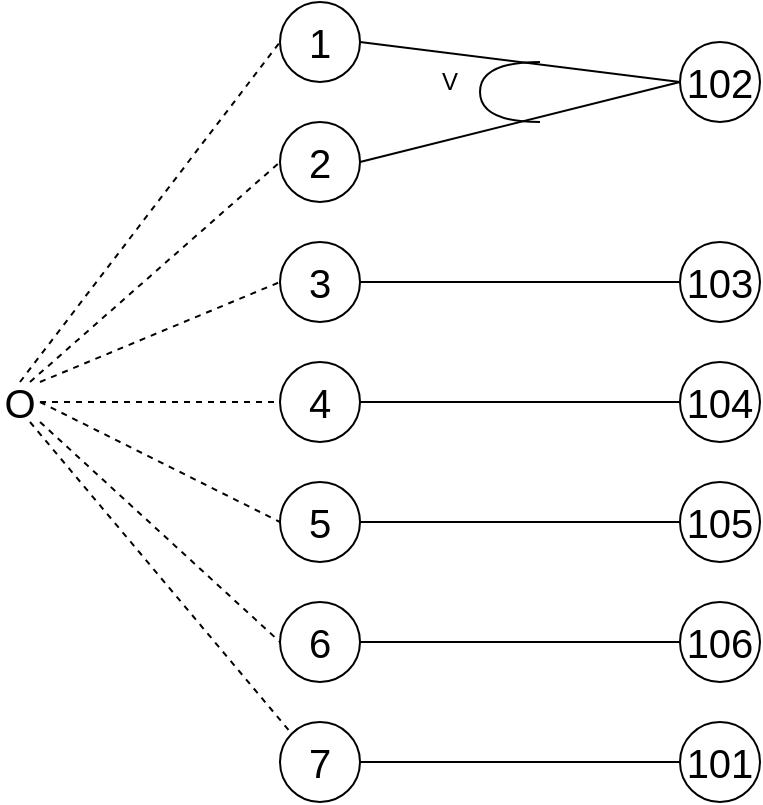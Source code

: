 <mxfile version="12.9.11" type="device"><diagram name="Page-1" id="b5b7bab2-c9e2-2cf4-8b2a-24fd1a2a6d21"><mxGraphModel dx="1221" dy="649" grid="1" gridSize="10" guides="1" tooltips="1" connect="1" arrows="1" fold="1" page="1" pageScale="1" pageWidth="827" pageHeight="1169" background="#ffffff" math="0" shadow="0"><root><mxCell id="0"/><mxCell id="1" parent="0"/><mxCell id="b7RJh0Z-o-Su435gZNay-32" style="edgeStyle=orthogonalEdgeStyle;rounded=0;orthogonalLoop=1;jettySize=auto;html=1;exitX=0.5;exitY=1;exitDx=0;exitDy=0;entryX=0;entryY=0.5;entryDx=0;entryDy=0;" parent="1" edge="1"><mxGeometry relative="1" as="geometry"><mxPoint x="280" y="215" as="targetPoint"/></mxGeometry></mxCell><mxCell id="W02K9ZMuAFyUhxlxWbDV-20" style="edgeStyle=none;rounded=0;orthogonalLoop=1;jettySize=auto;html=1;exitX=1;exitY=0.5;exitDx=0;exitDy=0;entryX=0;entryY=0.5;entryDx=0;entryDy=0;endArrow=none;endFill=0;" edge="1" parent="1" source="b7RJh0Z-o-Su435gZNay-145" target="W02K9ZMuAFyUhxlxWbDV-15"><mxGeometry relative="1" as="geometry"/></mxCell><mxCell id="b7RJh0Z-o-Su435gZNay-145" value="3" style="ellipse;whiteSpace=wrap;html=1;aspect=fixed;fontSize=20;" parent="1" vertex="1"><mxGeometry x="280" y="560" width="40" height="40" as="geometry"/></mxCell><mxCell id="W02K9ZMuAFyUhxlxWbDV-21" style="edgeStyle=none;rounded=0;orthogonalLoop=1;jettySize=auto;html=1;exitX=1;exitY=0.5;exitDx=0;exitDy=0;entryX=0;entryY=0.5;entryDx=0;entryDy=0;endArrow=none;endFill=0;" edge="1" parent="1" source="b7RJh0Z-o-Su435gZNay-146" target="W02K9ZMuAFyUhxlxWbDV-18"><mxGeometry relative="1" as="geometry"/></mxCell><mxCell id="b7RJh0Z-o-Su435gZNay-146" value="4" style="ellipse;whiteSpace=wrap;html=1;aspect=fixed;fontSize=20;" parent="1" vertex="1"><mxGeometry x="280" y="620" width="40" height="40" as="geometry"/></mxCell><mxCell id="W02K9ZMuAFyUhxlxWbDV-23" style="edgeStyle=none;rounded=0;orthogonalLoop=1;jettySize=auto;html=1;exitX=1;exitY=0.5;exitDx=0;exitDy=0;entryX=0;entryY=0.5;entryDx=0;entryDy=0;endArrow=none;endFill=0;" edge="1" parent="1" source="b7RJh0Z-o-Su435gZNay-147" target="W02K9ZMuAFyUhxlxWbDV-16"><mxGeometry relative="1" as="geometry"/></mxCell><mxCell id="b7RJh0Z-o-Su435gZNay-147" value="6" style="ellipse;whiteSpace=wrap;html=1;aspect=fixed;fontSize=20;" parent="1" vertex="1"><mxGeometry x="280" y="740" width="40" height="40" as="geometry"/></mxCell><mxCell id="W02K9ZMuAFyUhxlxWbDV-22" style="edgeStyle=none;rounded=0;orthogonalLoop=1;jettySize=auto;html=1;exitX=1;exitY=0.5;exitDx=0;exitDy=0;entryX=0;entryY=0.5;entryDx=0;entryDy=0;endArrow=none;endFill=0;" edge="1" parent="1" source="b7RJh0Z-o-Su435gZNay-148" target="W02K9ZMuAFyUhxlxWbDV-17"><mxGeometry relative="1" as="geometry"/></mxCell><mxCell id="b7RJh0Z-o-Su435gZNay-148" value="5" style="ellipse;whiteSpace=wrap;html=1;aspect=fixed;fontSize=20;" parent="1" vertex="1"><mxGeometry x="280" y="680" width="40" height="40" as="geometry"/></mxCell><mxCell id="b7RJh0Z-o-Su435gZNay-150" style="rounded=0;orthogonalLoop=1;jettySize=auto;html=1;exitX=1;exitY=0;exitDx=0;exitDy=0;entryX=0;entryY=0.5;entryDx=0;entryDy=0;fontSize=20;dashed=1;endArrow=none;endFill=0;" parent="1" source="b7RJh0Z-o-Su435gZNay-149" target="b7RJh0Z-o-Su435gZNay-145" edge="1"><mxGeometry relative="1" as="geometry"/></mxCell><mxCell id="b7RJh0Z-o-Su435gZNay-151" style="edgeStyle=none;rounded=0;orthogonalLoop=1;jettySize=auto;html=1;exitX=1;exitY=0.5;exitDx=0;exitDy=0;entryX=0;entryY=0.5;entryDx=0;entryDy=0;dashed=1;fontSize=20;endArrow=none;endFill=0;" parent="1" source="b7RJh0Z-o-Su435gZNay-149" target="b7RJh0Z-o-Su435gZNay-146" edge="1"><mxGeometry relative="1" as="geometry"/></mxCell><mxCell id="b7RJh0Z-o-Su435gZNay-152" style="edgeStyle=none;rounded=0;orthogonalLoop=1;jettySize=auto;html=1;exitX=1;exitY=0.5;exitDx=0;exitDy=0;entryX=0;entryY=0.5;entryDx=0;entryDy=0;dashed=1;endArrow=none;endFill=0;fontSize=20;" parent="1" source="b7RJh0Z-o-Su435gZNay-149" target="b7RJh0Z-o-Su435gZNay-148" edge="1"><mxGeometry relative="1" as="geometry"/></mxCell><mxCell id="b7RJh0Z-o-Su435gZNay-153" style="edgeStyle=none;rounded=0;orthogonalLoop=1;jettySize=auto;html=1;exitX=1;exitY=1;exitDx=0;exitDy=0;entryX=0;entryY=0.5;entryDx=0;entryDy=0;dashed=1;endArrow=none;endFill=0;fontSize=20;" parent="1" source="b7RJh0Z-o-Su435gZNay-149" target="b7RJh0Z-o-Su435gZNay-147" edge="1"><mxGeometry relative="1" as="geometry"/></mxCell><mxCell id="W02K9ZMuAFyUhxlxWbDV-2" style="rounded=0;orthogonalLoop=1;jettySize=auto;html=1;exitX=0.75;exitY=1;exitDx=0;exitDy=0;entryX=0;entryY=0;entryDx=0;entryDy=0;dashed=1;endArrow=none;endFill=0;" edge="1" parent="1" source="b7RJh0Z-o-Su435gZNay-149" target="W02K9ZMuAFyUhxlxWbDV-1"><mxGeometry relative="1" as="geometry"/></mxCell><mxCell id="W02K9ZMuAFyUhxlxWbDV-6" style="edgeStyle=none;rounded=0;orthogonalLoop=1;jettySize=auto;html=1;exitX=0.75;exitY=0;exitDx=0;exitDy=0;entryX=0;entryY=0.5;entryDx=0;entryDy=0;dashed=1;endArrow=none;endFill=0;" edge="1" parent="1" source="b7RJh0Z-o-Su435gZNay-149" target="W02K9ZMuAFyUhxlxWbDV-3"><mxGeometry relative="1" as="geometry"/></mxCell><mxCell id="W02K9ZMuAFyUhxlxWbDV-7" style="edgeStyle=none;rounded=0;orthogonalLoop=1;jettySize=auto;html=1;exitX=0.5;exitY=0;exitDx=0;exitDy=0;entryX=0;entryY=0.5;entryDx=0;entryDy=0;dashed=1;endArrow=none;endFill=0;" edge="1" parent="1" source="b7RJh0Z-o-Su435gZNay-149" target="W02K9ZMuAFyUhxlxWbDV-4"><mxGeometry relative="1" as="geometry"/></mxCell><mxCell id="b7RJh0Z-o-Su435gZNay-149" value="О" style="text;html=1;strokeColor=none;fillColor=none;align=center;verticalAlign=middle;whiteSpace=wrap;rounded=0;fontSize=20;" parent="1" vertex="1"><mxGeometry x="140" y="630" width="20" height="20" as="geometry"/></mxCell><mxCell id="b7RJh0Z-o-Su435gZNay-154" value="101" style="ellipse;whiteSpace=wrap;html=1;aspect=fixed;fontSize=20;" parent="1" vertex="1"><mxGeometry x="480" y="800" width="40" height="40" as="geometry"/></mxCell><mxCell id="b7RJh0Z-o-Su435gZNay-155" value="102" style="ellipse;whiteSpace=wrap;html=1;aspect=fixed;fontSize=20;" parent="1" vertex="1"><mxGeometry x="480" y="460" width="40" height="40" as="geometry"/></mxCell><mxCell id="W02K9ZMuAFyUhxlxWbDV-14" style="edgeStyle=none;rounded=0;orthogonalLoop=1;jettySize=auto;html=1;exitX=1;exitY=0.5;exitDx=0;exitDy=0;endArrow=none;endFill=0;" edge="1" parent="1" source="W02K9ZMuAFyUhxlxWbDV-1" target="b7RJh0Z-o-Su435gZNay-154"><mxGeometry relative="1" as="geometry"/></mxCell><mxCell id="W02K9ZMuAFyUhxlxWbDV-1" value="7" style="ellipse;whiteSpace=wrap;html=1;aspect=fixed;fontSize=20;" vertex="1" parent="1"><mxGeometry x="280" y="800" width="40" height="40" as="geometry"/></mxCell><mxCell id="W02K9ZMuAFyUhxlxWbDV-10" style="edgeStyle=none;rounded=0;orthogonalLoop=1;jettySize=auto;html=1;exitX=1;exitY=0.5;exitDx=0;exitDy=0;endArrow=none;endFill=0;entryX=0;entryY=0.5;entryDx=0;entryDy=0;" edge="1" parent="1" source="W02K9ZMuAFyUhxlxWbDV-3" target="b7RJh0Z-o-Su435gZNay-155"><mxGeometry relative="1" as="geometry"><mxPoint x="480" y="480" as="targetPoint"/></mxGeometry></mxCell><mxCell id="W02K9ZMuAFyUhxlxWbDV-3" value="2" style="ellipse;whiteSpace=wrap;html=1;aspect=fixed;fontSize=20;" vertex="1" parent="1"><mxGeometry x="280" y="500" width="40" height="40" as="geometry"/></mxCell><mxCell id="W02K9ZMuAFyUhxlxWbDV-9" style="edgeStyle=none;rounded=0;orthogonalLoop=1;jettySize=auto;html=1;exitX=1;exitY=0.5;exitDx=0;exitDy=0;entryX=0;entryY=0.5;entryDx=0;entryDy=0;endArrow=none;endFill=0;" edge="1" parent="1" source="W02K9ZMuAFyUhxlxWbDV-4" target="b7RJh0Z-o-Su435gZNay-155"><mxGeometry relative="1" as="geometry"/></mxCell><mxCell id="W02K9ZMuAFyUhxlxWbDV-4" value="1" style="ellipse;whiteSpace=wrap;html=1;aspect=fixed;fontSize=20;" vertex="1" parent="1"><mxGeometry x="280" y="440" width="40" height="40" as="geometry"/></mxCell><mxCell id="W02K9ZMuAFyUhxlxWbDV-11" value="" style="curved=1;endArrow=none;html=1;endFill=0;" edge="1" parent="1"><mxGeometry width="50" height="50" relative="1" as="geometry"><mxPoint x="410" y="500" as="sourcePoint"/><mxPoint x="410" y="470" as="targetPoint"/><Array as="points"><mxPoint x="380" y="500"/><mxPoint x="380" y="470"/></Array></mxGeometry></mxCell><mxCell id="W02K9ZMuAFyUhxlxWbDV-12" value="V" style="text;html=1;strokeColor=none;fillColor=none;align=center;verticalAlign=middle;whiteSpace=wrap;rounded=0;" vertex="1" parent="1"><mxGeometry x="360" y="470" width="10" height="20" as="geometry"/></mxCell><mxCell id="W02K9ZMuAFyUhxlxWbDV-15" value="103" style="ellipse;whiteSpace=wrap;html=1;aspect=fixed;fontSize=20;" vertex="1" parent="1"><mxGeometry x="480" y="560" width="40" height="40" as="geometry"/></mxCell><mxCell id="W02K9ZMuAFyUhxlxWbDV-16" value="106" style="ellipse;whiteSpace=wrap;html=1;aspect=fixed;fontSize=20;" vertex="1" parent="1"><mxGeometry x="480" y="740" width="40" height="40" as="geometry"/></mxCell><mxCell id="W02K9ZMuAFyUhxlxWbDV-17" value="105" style="ellipse;whiteSpace=wrap;html=1;aspect=fixed;fontSize=20;" vertex="1" parent="1"><mxGeometry x="480" y="680" width="40" height="40" as="geometry"/></mxCell><mxCell id="W02K9ZMuAFyUhxlxWbDV-18" value="104" style="ellipse;whiteSpace=wrap;html=1;aspect=fixed;fontSize=20;" vertex="1" parent="1"><mxGeometry x="480" y="620" width="40" height="40" as="geometry"/></mxCell></root></mxGraphModel></diagram></mxfile>